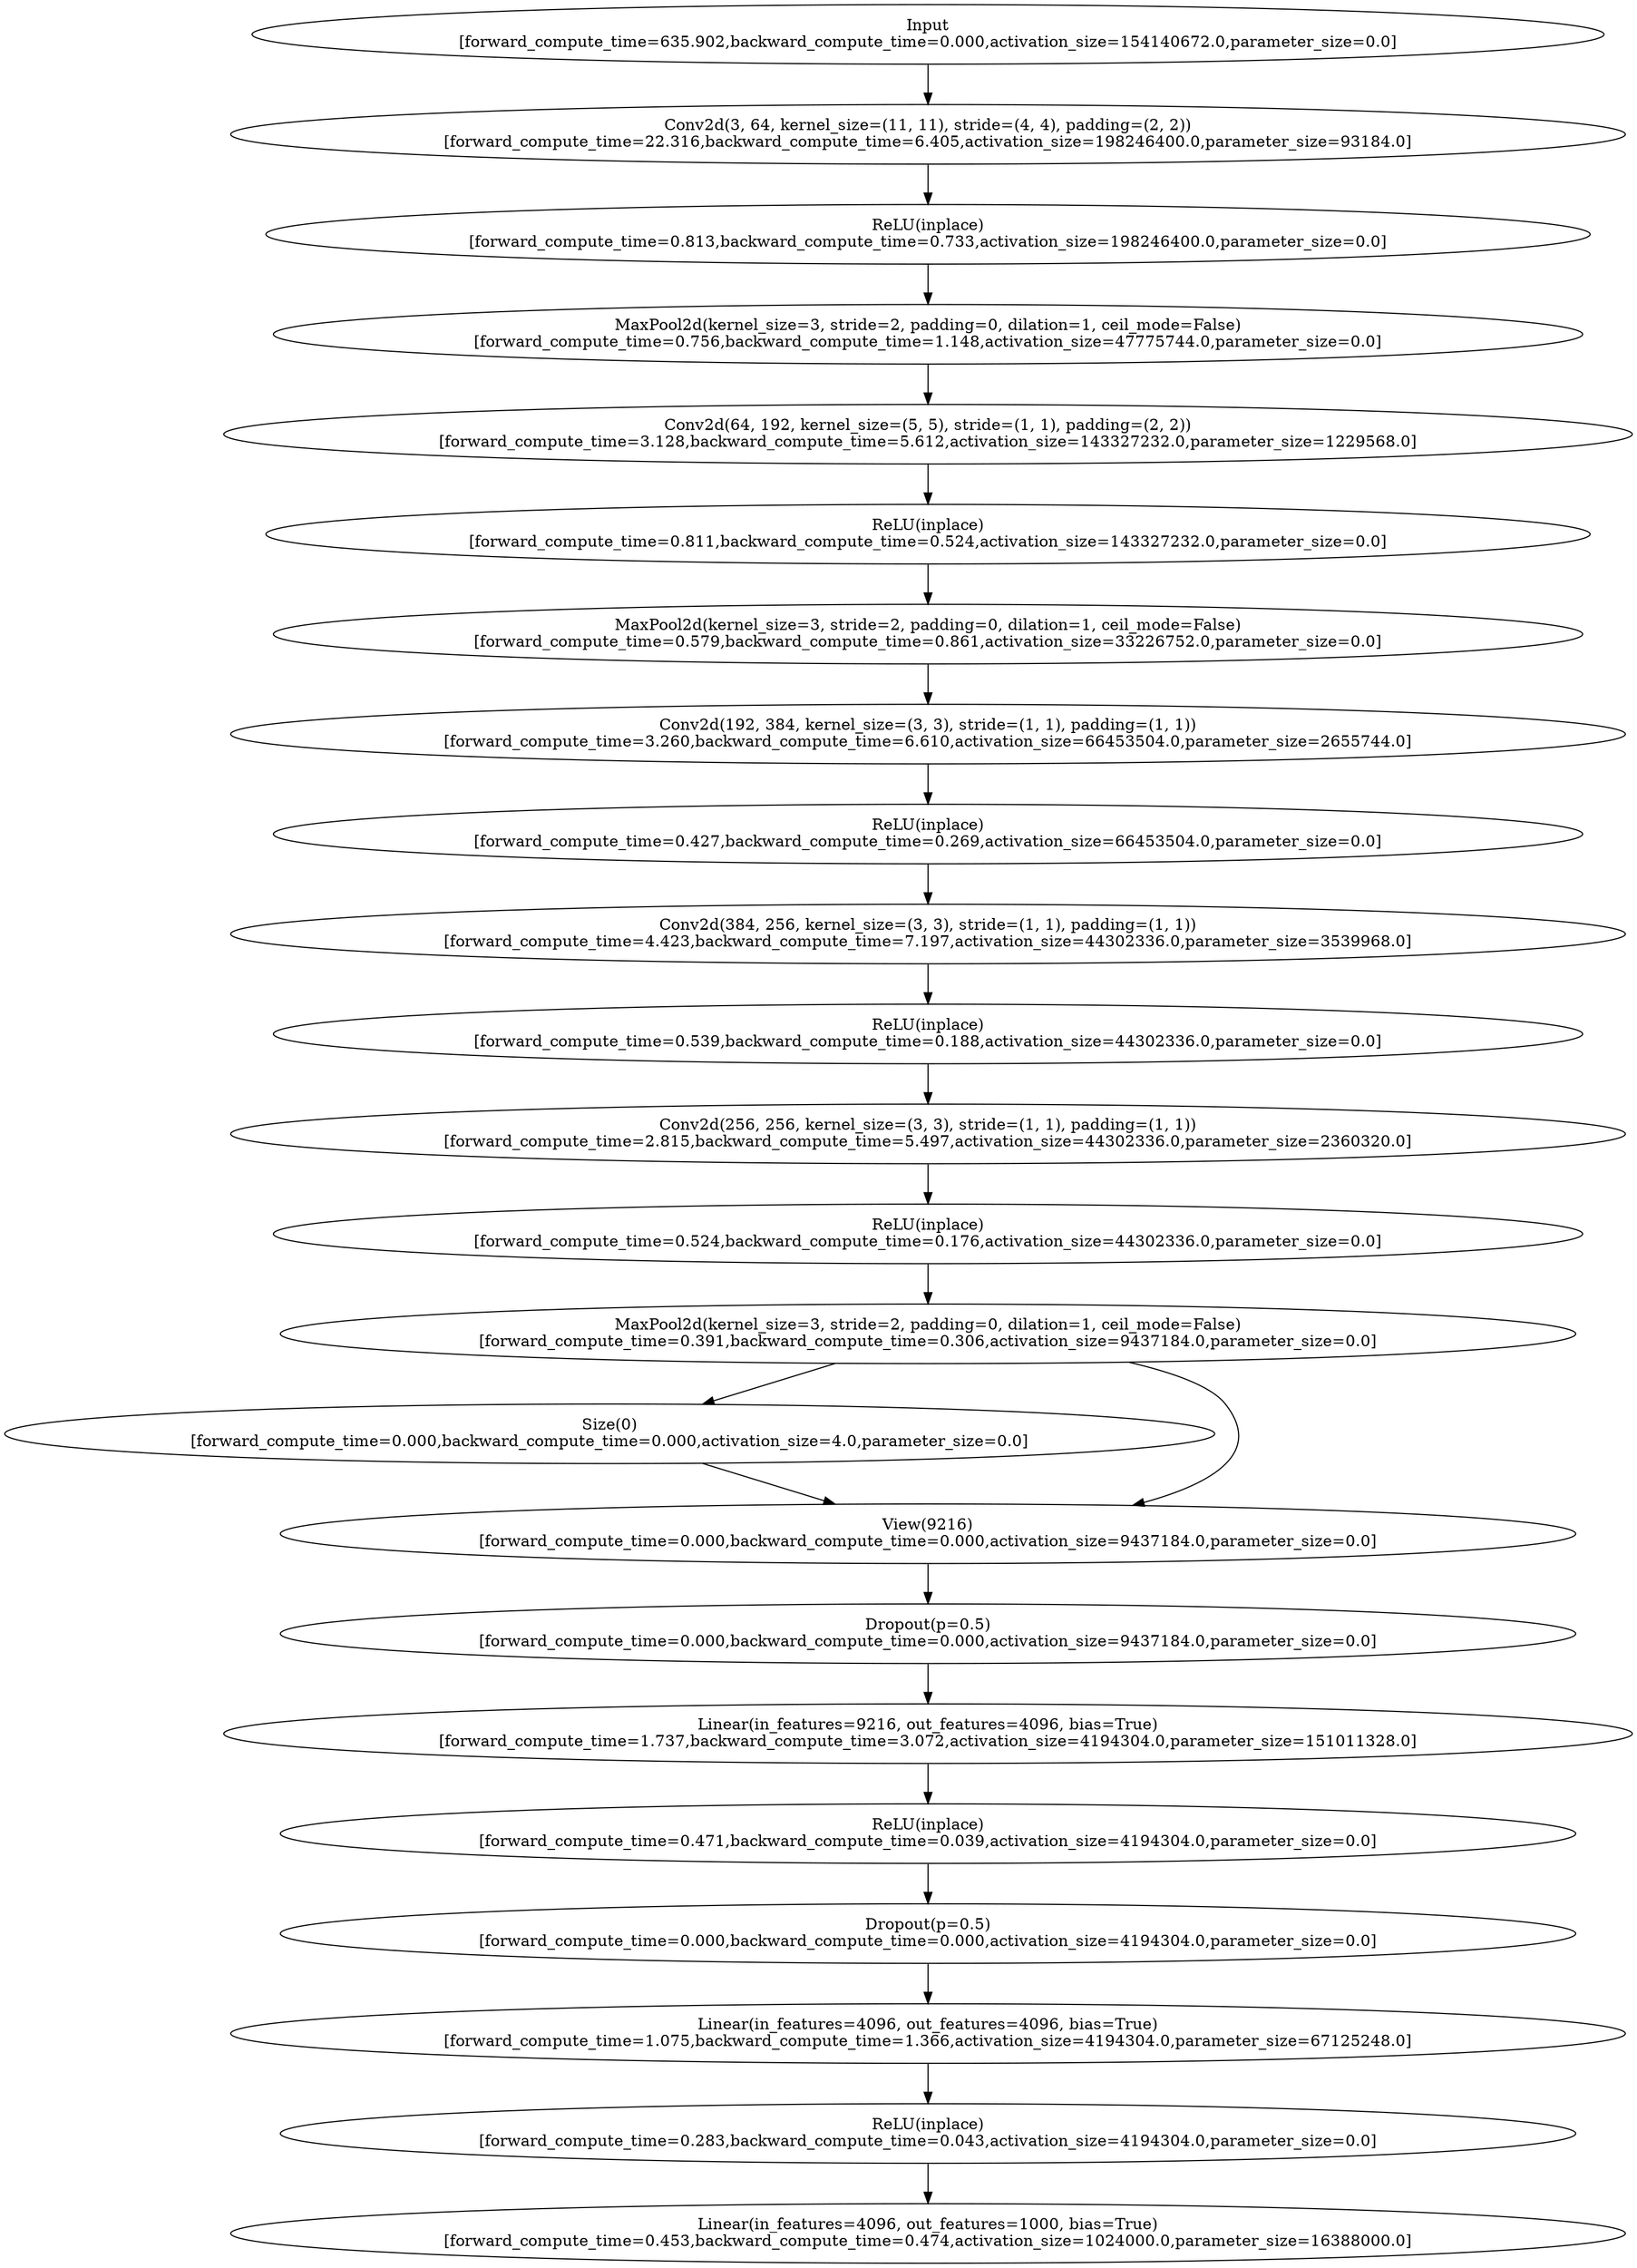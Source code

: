 digraph {
	node11 [label="ReLU(inplace)
[forward_compute_time=0.539,backward_compute_time=0.188,activation_size=44302336.0,parameter_size=0.0]"]
	node10 [label="Conv2d(384, 256, kernel_size=(3, 3), stride=(1, 1), padding=(1, 1))
[forward_compute_time=4.423,backward_compute_time=7.197,activation_size=44302336.0,parameter_size=3539968.0]"]
	node13 [label="ReLU(inplace)
[forward_compute_time=0.524,backward_compute_time=0.176,activation_size=44302336.0,parameter_size=0.0]"]
	node12 [label="Conv2d(256, 256, kernel_size=(3, 3), stride=(1, 1), padding=(1, 1))
[forward_compute_time=2.815,backward_compute_time=5.497,activation_size=44302336.0,parameter_size=2360320.0]"]
	node15 [label="Size(0)
[forward_compute_time=0.000,backward_compute_time=0.000,activation_size=4.0,parameter_size=0.0]"]
	node14 [label="MaxPool2d(kernel_size=3, stride=2, padding=0, dilation=1, ceil_mode=False)
[forward_compute_time=0.391,backward_compute_time=0.306,activation_size=9437184.0,parameter_size=0.0]"]
	node17 [label="Dropout(p=0.5)
[forward_compute_time=0.000,backward_compute_time=0.000,activation_size=9437184.0,parameter_size=0.0]"]
	node16 [label="View(9216)
[forward_compute_time=0.000,backward_compute_time=0.000,activation_size=9437184.0,parameter_size=0.0]"]
	node19 [label="ReLU(inplace)
[forward_compute_time=0.471,backward_compute_time=0.039,activation_size=4194304.0,parameter_size=0.0]"]
	node18 [label="Linear(in_features=9216, out_features=4096, bias=True)
[forward_compute_time=1.737,backward_compute_time=3.072,activation_size=4194304.0,parameter_size=151011328.0]"]
	node20 [label="Dropout(p=0.5)
[forward_compute_time=0.000,backward_compute_time=0.000,activation_size=4194304.0,parameter_size=0.0]"]
	node21 [label="Linear(in_features=4096, out_features=4096, bias=True)
[forward_compute_time=1.075,backward_compute_time=1.366,activation_size=4194304.0,parameter_size=67125248.0]"]
	node22 [label="ReLU(inplace)
[forward_compute_time=0.283,backward_compute_time=0.043,activation_size=4194304.0,parameter_size=0.0]"]
	node23 [label="Linear(in_features=4096, out_features=1000, bias=True)
[forward_compute_time=0.453,backward_compute_time=0.474,activation_size=1024000.0,parameter_size=16388000.0]"]
	node9 [label="ReLU(inplace)
[forward_compute_time=0.427,backward_compute_time=0.269,activation_size=66453504.0,parameter_size=0.0]"]
	node8 [label="Conv2d(192, 384, kernel_size=(3, 3), stride=(1, 1), padding=(1, 1))
[forward_compute_time=3.260,backward_compute_time=6.610,activation_size=66453504.0,parameter_size=2655744.0]"]
	node1 [label="Input
[forward_compute_time=635.902,backward_compute_time=0.000,activation_size=154140672.0,parameter_size=0.0]"]
	node3 [label="ReLU(inplace)
[forward_compute_time=0.813,backward_compute_time=0.733,activation_size=198246400.0,parameter_size=0.0]"]
	node2 [label="Conv2d(3, 64, kernel_size=(11, 11), stride=(4, 4), padding=(2, 2))
[forward_compute_time=22.316,backward_compute_time=6.405,activation_size=198246400.0,parameter_size=93184.0]"]
	node5 [label="Conv2d(64, 192, kernel_size=(5, 5), stride=(1, 1), padding=(2, 2))
[forward_compute_time=3.128,backward_compute_time=5.612,activation_size=143327232.0,parameter_size=1229568.0]"]
	node4 [label="MaxPool2d(kernel_size=3, stride=2, padding=0, dilation=1, ceil_mode=False)
[forward_compute_time=0.756,backward_compute_time=1.148,activation_size=47775744.0,parameter_size=0.0]"]
	node7 [label="MaxPool2d(kernel_size=3, stride=2, padding=0, dilation=1, ceil_mode=False)
[forward_compute_time=0.579,backward_compute_time=0.861,activation_size=33226752.0,parameter_size=0.0]"]
	node6 [label="ReLU(inplace)
[forward_compute_time=0.811,backward_compute_time=0.524,activation_size=143327232.0,parameter_size=0.0]"]
	node11 -> node12
	node10 -> node11
	node13 -> node14
	node12 -> node13
	node15 -> node16
	node14 -> node15
	node14 -> node16
	node17 -> node18
	node16 -> node17
	node19 -> node20
	node18 -> node19
	node20 -> node21
	node21 -> node22
	node22 -> node23
	node9 -> node10
	node8 -> node9
	node1 -> node2
	node3 -> node4
	node2 -> node3
	node5 -> node6
	node4 -> node5
	node7 -> node8
	node6 -> node7
}
